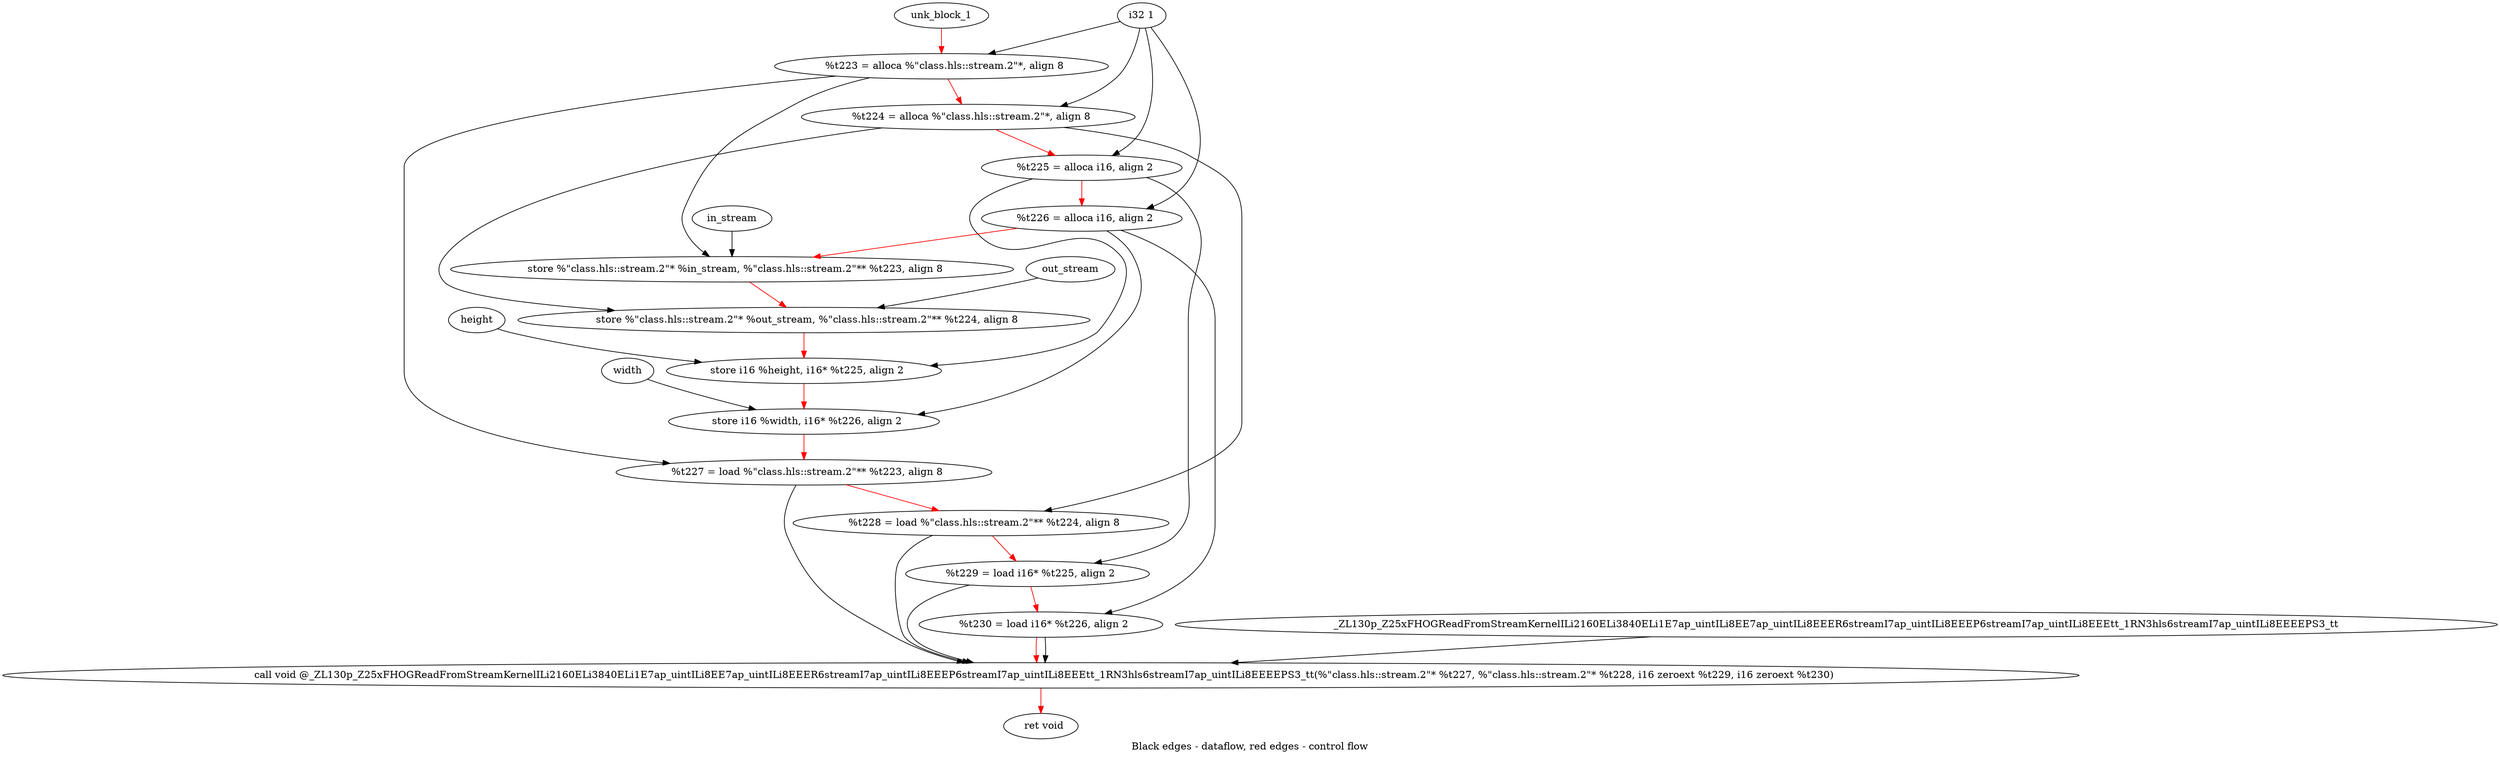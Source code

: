 digraph G {
compound=true
label="Black edges - dataflow, red edges - control flow"
"t223" [label="  %t223 = alloca %\"class.hls::stream.2\"*, align 8"]
"t224" [label="  %t224 = alloca %\"class.hls::stream.2\"*, align 8"]
"t225" [label="  %t225 = alloca i16, align 2"]
"t226" [label="  %t226 = alloca i16, align 2"]
"_1" [label="  store %\"class.hls::stream.2\"* %in_stream, %\"class.hls::stream.2\"** %t223, align 8"]
"_2" [label="  store %\"class.hls::stream.2\"* %out_stream, %\"class.hls::stream.2\"** %t224, align 8"]
"_3" [label="  store i16 %height, i16* %t225, align 2"]
"_4" [label="  store i16 %width, i16* %t226, align 2"]
"t227" [label="  %t227 = load %\"class.hls::stream.2\"** %t223, align 8"]
"t228" [label="  %t228 = load %\"class.hls::stream.2\"** %t224, align 8"]
"t229" [label="  %t229 = load i16* %t225, align 2"]
"t230" [label="  %t230 = load i16* %t226, align 2"]
"_5" [label="  call void @_ZL130p_Z25xFHOGReadFromStreamKernelILi2160ELi3840ELi1E7ap_uintILi8EE7ap_uintILi8EEER6streamI7ap_uintILi8EEEP6streamI7ap_uintILi8EEEtt_1RN3hls6streamI7ap_uintILi8EEEEPS3_tt(%\"class.hls::stream.2\"* %t227, %\"class.hls::stream.2\"* %t228, i16 zeroext %t229, i16 zeroext %t230)"]
"_6" [label="  ret void"]
"unk_block_1" -> "t223"[color=red]
"i32 1" -> "t223"
"t223" -> "t224"[color=red weight=2]
"i32 1" -> "t224"
"t224" -> "t225"[color=red weight=2]
"i32 1" -> "t225"
"t225" -> "t226"[color=red weight=2]
"i32 1" -> "t226"
"t226" -> "_1"[color=red weight=2]
"in_stream" -> "_1"
"t223" -> "_1"
"_1" -> "_2"[color=red weight=2]
"out_stream" -> "_2"
"t224" -> "_2"
"_2" -> "_3"[color=red weight=2]
"height" -> "_3"
"t225" -> "_3"
"_3" -> "_4"[color=red weight=2]
"width" -> "_4"
"t226" -> "_4"
"_4" -> "t227"[color=red weight=2]
"t223" -> "t227"
"t227" -> "t228"[color=red weight=2]
"t224" -> "t228"
"t228" -> "t229"[color=red weight=2]
"t225" -> "t229"
"t229" -> "t230"[color=red weight=2]
"t226" -> "t230"
"t230" -> "_5"[color=red weight=2]
"t227" -> "_5"
"t228" -> "_5"
"t229" -> "_5"
"t230" -> "_5"
"_ZL130p_Z25xFHOGReadFromStreamKernelILi2160ELi3840ELi1E7ap_uintILi8EE7ap_uintILi8EEER6streamI7ap_uintILi8EEEP6streamI7ap_uintILi8EEEtt_1RN3hls6streamI7ap_uintILi8EEEEPS3_tt" -> "_5"
"_5" -> "_6"[color=red weight=2]

}
